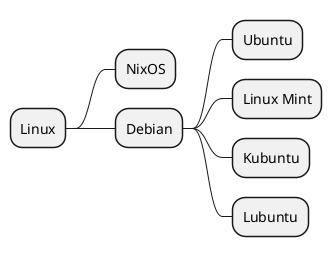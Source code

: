 {
  "sha1": "60763xuh4bc8q8muv4zfmtqgq58wkby",
  "insertion": {
    "when": "2024-05-30T20:48:20.842Z",
    "user": "plantuml@gmail.com"
  }
}
@startmindmap
* Linux
** NixOS
** Debian
*** Ubuntu
*** Linux Mint
*** Kubuntu
*** Lubuntu
@endmindmap
